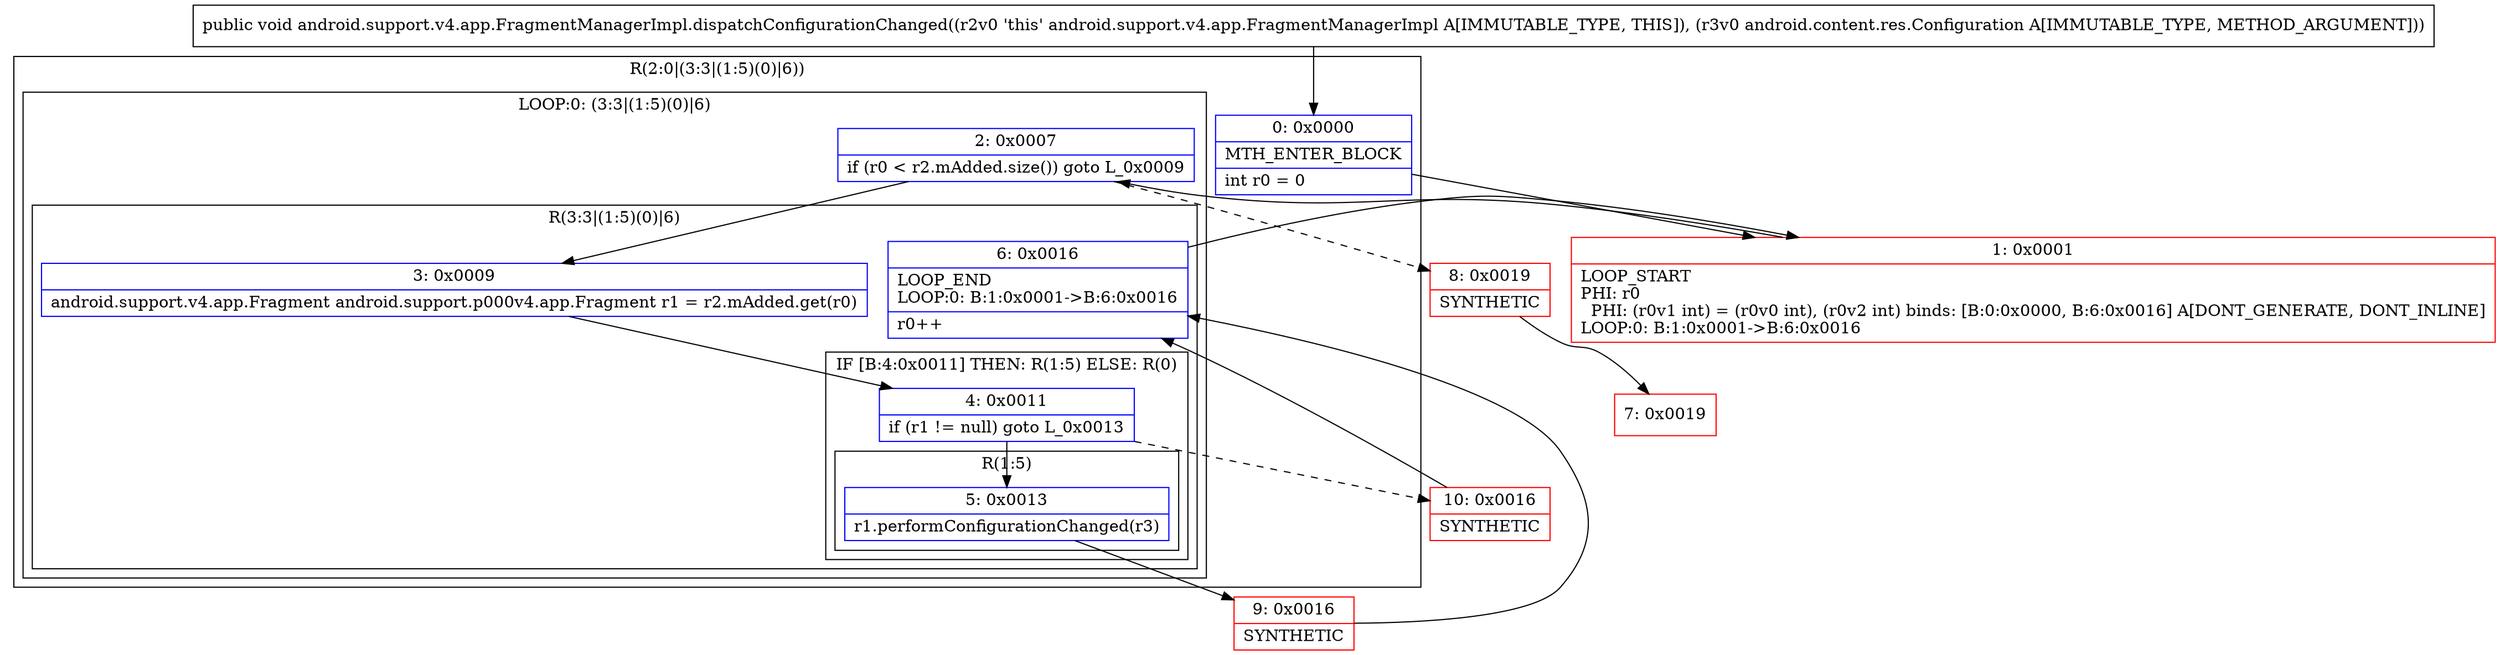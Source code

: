 digraph "CFG forandroid.support.v4.app.FragmentManagerImpl.dispatchConfigurationChanged(Landroid\/content\/res\/Configuration;)V" {
subgraph cluster_Region_207606372 {
label = "R(2:0|(3:3|(1:5)(0)|6))";
node [shape=record,color=blue];
Node_0 [shape=record,label="{0\:\ 0x0000|MTH_ENTER_BLOCK\l|int r0 = 0\l}"];
subgraph cluster_LoopRegion_1890489847 {
label = "LOOP:0: (3:3|(1:5)(0)|6)";
node [shape=record,color=blue];
Node_2 [shape=record,label="{2\:\ 0x0007|if (r0 \< r2.mAdded.size()) goto L_0x0009\l}"];
subgraph cluster_Region_63282594 {
label = "R(3:3|(1:5)(0)|6)";
node [shape=record,color=blue];
Node_3 [shape=record,label="{3\:\ 0x0009|android.support.v4.app.Fragment android.support.p000v4.app.Fragment r1 = r2.mAdded.get(r0)\l}"];
subgraph cluster_IfRegion_519126590 {
label = "IF [B:4:0x0011] THEN: R(1:5) ELSE: R(0)";
node [shape=record,color=blue];
Node_4 [shape=record,label="{4\:\ 0x0011|if (r1 != null) goto L_0x0013\l}"];
subgraph cluster_Region_1817117558 {
label = "R(1:5)";
node [shape=record,color=blue];
Node_5 [shape=record,label="{5\:\ 0x0013|r1.performConfigurationChanged(r3)\l}"];
}
subgraph cluster_Region_373534083 {
label = "R(0)";
node [shape=record,color=blue];
}
}
Node_6 [shape=record,label="{6\:\ 0x0016|LOOP_END\lLOOP:0: B:1:0x0001\-\>B:6:0x0016\l|r0++\l}"];
}
}
}
Node_1 [shape=record,color=red,label="{1\:\ 0x0001|LOOP_START\lPHI: r0 \l  PHI: (r0v1 int) = (r0v0 int), (r0v2 int) binds: [B:0:0x0000, B:6:0x0016] A[DONT_GENERATE, DONT_INLINE]\lLOOP:0: B:1:0x0001\-\>B:6:0x0016\l}"];
Node_7 [shape=record,color=red,label="{7\:\ 0x0019}"];
Node_8 [shape=record,color=red,label="{8\:\ 0x0019|SYNTHETIC\l}"];
Node_9 [shape=record,color=red,label="{9\:\ 0x0016|SYNTHETIC\l}"];
Node_10 [shape=record,color=red,label="{10\:\ 0x0016|SYNTHETIC\l}"];
MethodNode[shape=record,label="{public void android.support.v4.app.FragmentManagerImpl.dispatchConfigurationChanged((r2v0 'this' android.support.v4.app.FragmentManagerImpl A[IMMUTABLE_TYPE, THIS]), (r3v0 android.content.res.Configuration A[IMMUTABLE_TYPE, METHOD_ARGUMENT])) }"];
MethodNode -> Node_0;
Node_0 -> Node_1;
Node_2 -> Node_3;
Node_2 -> Node_8[style=dashed];
Node_3 -> Node_4;
Node_4 -> Node_5;
Node_4 -> Node_10[style=dashed];
Node_5 -> Node_9;
Node_6 -> Node_1;
Node_1 -> Node_2;
Node_8 -> Node_7;
Node_9 -> Node_6;
Node_10 -> Node_6;
}

